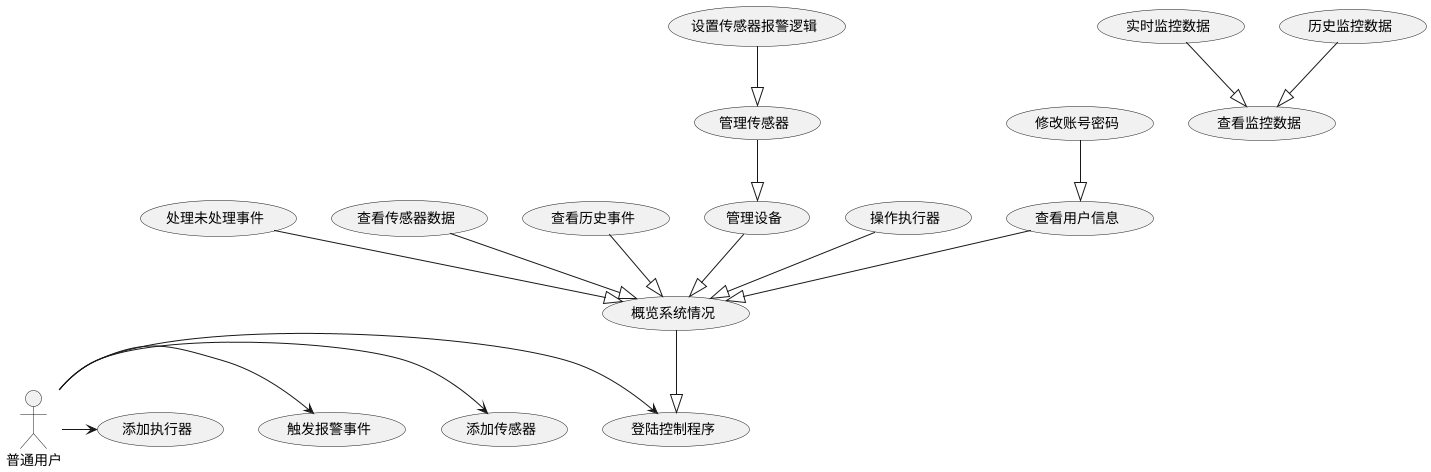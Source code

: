 @startuml
:普通用户: as user
(登陆控制程序)
(概览系统情况)
(处理未处理事件)

(查看传感器数据)

(实时监控数据)
(历史监控数据)
(查看历史事件)
(管理设备)

(添加传感器)
(管理传感器)
(设置传感器报警逻辑)
(触发报警事件)
(添加执行器)
(操作执行器)
(查看用户信息)
(修改账号密码)
user->(登陆控制程序)
(概览系统情况)--|>(登陆控制程序)
(处理未处理事件)--|>(概览系统情况)
(查看传感器数据)--|>(概览系统情况)

(实时监控数据)--|>(查看监控数据)
(历史监控数据)--|>(查看监控数据)
(查看历史事件)--|>(概览系统情况)
(管理设备)--|>(概览系统情况)

user->(添加传感器)
(管理传感器)--|>(管理设备)
(设置传感器报警逻辑)--|>(管理传感器)
user->(触发报警事件)
user->(添加执行器)
(操作执行器)--|>(概览系统情况)
(查看用户信息)--|>(概览系统情况)
(修改账号密码)--|>(查看用户信息)

@enduml
